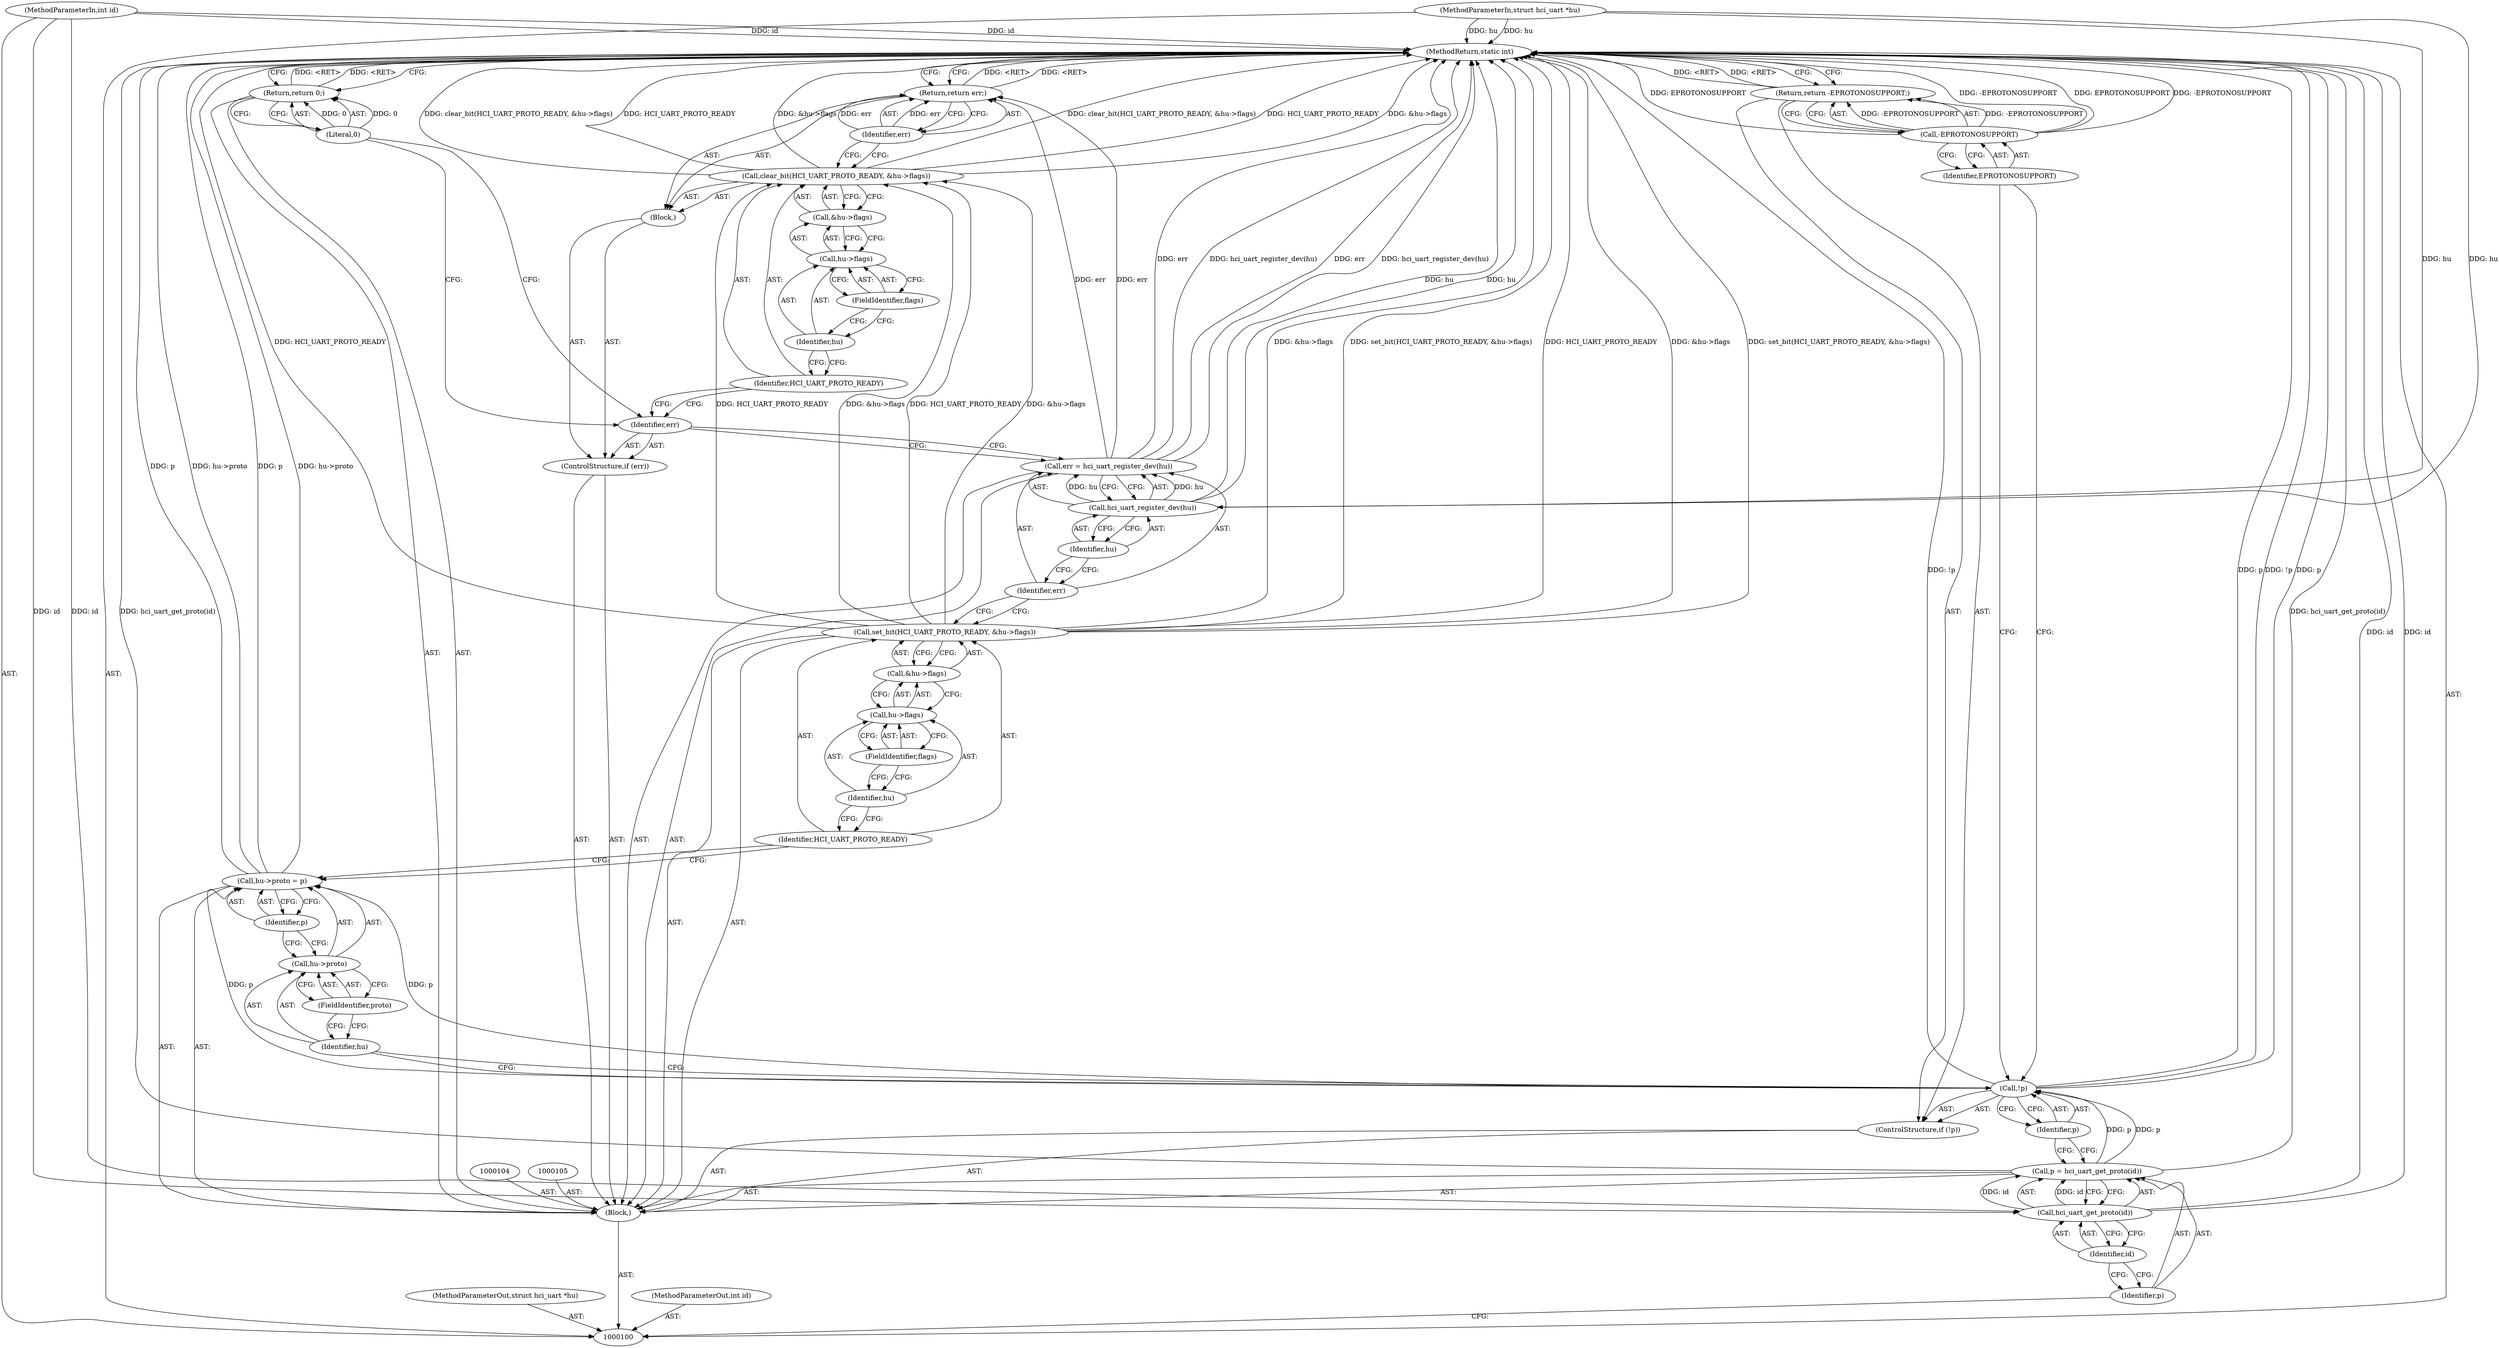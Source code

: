 digraph "1_linux_56897b217a1d0a91c9920cb418d6b3fe922f590a" {
"1000144" [label="(MethodReturn,static int)"];
"1000101" [label="(MethodParameterIn,struct hci_uart *hu)"];
"1000192" [label="(MethodParameterOut,struct hci_uart *hu)"];
"1000102" [label="(MethodParameterIn,int id)"];
"1000193" [label="(MethodParameterOut,int id)"];
"1000120" [label="(Identifier,p)"];
"1000116" [label="(Call,hu->proto = p)"];
"1000117" [label="(Call,hu->proto)"];
"1000118" [label="(Identifier,hu)"];
"1000119" [label="(FieldIdentifier,proto)"];
"1000121" [label="(Call,set_bit(HCI_UART_PROTO_READY, &hu->flags))"];
"1000123" [label="(Call,&hu->flags)"];
"1000124" [label="(Call,hu->flags)"];
"1000125" [label="(Identifier,hu)"];
"1000126" [label="(FieldIdentifier,flags)"];
"1000122" [label="(Identifier,HCI_UART_PROTO_READY)"];
"1000127" [label="(Call,err = hci_uart_register_dev(hu))"];
"1000128" [label="(Identifier,err)"];
"1000130" [label="(Identifier,hu)"];
"1000129" [label="(Call,hci_uart_register_dev(hu))"];
"1000133" [label="(Block,)"];
"1000131" [label="(ControlStructure,if (err))"];
"1000132" [label="(Identifier,err)"];
"1000135" [label="(Identifier,HCI_UART_PROTO_READY)"];
"1000134" [label="(Call,clear_bit(HCI_UART_PROTO_READY, &hu->flags))"];
"1000136" [label="(Call,&hu->flags)"];
"1000137" [label="(Call,hu->flags)"];
"1000138" [label="(Identifier,hu)"];
"1000139" [label="(FieldIdentifier,flags)"];
"1000141" [label="(Identifier,err)"];
"1000140" [label="(Return,return err;)"];
"1000142" [label="(Return,return 0;)"];
"1000143" [label="(Literal,0)"];
"1000103" [label="(Block,)"];
"1000106" [label="(Call,p = hci_uart_get_proto(id))"];
"1000107" [label="(Identifier,p)"];
"1000109" [label="(Identifier,id)"];
"1000108" [label="(Call,hci_uart_get_proto(id))"];
"1000110" [label="(ControlStructure,if (!p))"];
"1000111" [label="(Call,!p)"];
"1000112" [label="(Identifier,p)"];
"1000114" [label="(Call,-EPROTONOSUPPORT)"];
"1000115" [label="(Identifier,EPROTONOSUPPORT)"];
"1000113" [label="(Return,return -EPROTONOSUPPORT;)"];
"1000144" -> "1000100"  [label="AST: "];
"1000144" -> "1000113"  [label="CFG: "];
"1000144" -> "1000140"  [label="CFG: "];
"1000144" -> "1000142"  [label="CFG: "];
"1000116" -> "1000144"  [label="DDG: hu->proto"];
"1000116" -> "1000144"  [label="DDG: p"];
"1000129" -> "1000144"  [label="DDG: hu"];
"1000106" -> "1000144"  [label="DDG: hci_uart_get_proto(id)"];
"1000114" -> "1000144"  [label="DDG: -EPROTONOSUPPORT"];
"1000114" -> "1000144"  [label="DDG: EPROTONOSUPPORT"];
"1000121" -> "1000144"  [label="DDG: &hu->flags"];
"1000121" -> "1000144"  [label="DDG: set_bit(HCI_UART_PROTO_READY, &hu->flags)"];
"1000121" -> "1000144"  [label="DDG: HCI_UART_PROTO_READY"];
"1000127" -> "1000144"  [label="DDG: err"];
"1000127" -> "1000144"  [label="DDG: hci_uart_register_dev(hu)"];
"1000134" -> "1000144"  [label="DDG: clear_bit(HCI_UART_PROTO_READY, &hu->flags)"];
"1000134" -> "1000144"  [label="DDG: HCI_UART_PROTO_READY"];
"1000134" -> "1000144"  [label="DDG: &hu->flags"];
"1000102" -> "1000144"  [label="DDG: id"];
"1000111" -> "1000144"  [label="DDG: p"];
"1000111" -> "1000144"  [label="DDG: !p"];
"1000101" -> "1000144"  [label="DDG: hu"];
"1000108" -> "1000144"  [label="DDG: id"];
"1000142" -> "1000144"  [label="DDG: <RET>"];
"1000140" -> "1000144"  [label="DDG: <RET>"];
"1000113" -> "1000144"  [label="DDG: <RET>"];
"1000101" -> "1000100"  [label="AST: "];
"1000101" -> "1000144"  [label="DDG: hu"];
"1000101" -> "1000129"  [label="DDG: hu"];
"1000192" -> "1000100"  [label="AST: "];
"1000102" -> "1000100"  [label="AST: "];
"1000102" -> "1000144"  [label="DDG: id"];
"1000102" -> "1000108"  [label="DDG: id"];
"1000193" -> "1000100"  [label="AST: "];
"1000120" -> "1000116"  [label="AST: "];
"1000120" -> "1000117"  [label="CFG: "];
"1000116" -> "1000120"  [label="CFG: "];
"1000116" -> "1000103"  [label="AST: "];
"1000116" -> "1000120"  [label="CFG: "];
"1000117" -> "1000116"  [label="AST: "];
"1000120" -> "1000116"  [label="AST: "];
"1000122" -> "1000116"  [label="CFG: "];
"1000116" -> "1000144"  [label="DDG: hu->proto"];
"1000116" -> "1000144"  [label="DDG: p"];
"1000111" -> "1000116"  [label="DDG: p"];
"1000117" -> "1000116"  [label="AST: "];
"1000117" -> "1000119"  [label="CFG: "];
"1000118" -> "1000117"  [label="AST: "];
"1000119" -> "1000117"  [label="AST: "];
"1000120" -> "1000117"  [label="CFG: "];
"1000118" -> "1000117"  [label="AST: "];
"1000118" -> "1000111"  [label="CFG: "];
"1000119" -> "1000118"  [label="CFG: "];
"1000119" -> "1000117"  [label="AST: "];
"1000119" -> "1000118"  [label="CFG: "];
"1000117" -> "1000119"  [label="CFG: "];
"1000121" -> "1000103"  [label="AST: "];
"1000121" -> "1000123"  [label="CFG: "];
"1000122" -> "1000121"  [label="AST: "];
"1000123" -> "1000121"  [label="AST: "];
"1000128" -> "1000121"  [label="CFG: "];
"1000121" -> "1000144"  [label="DDG: &hu->flags"];
"1000121" -> "1000144"  [label="DDG: set_bit(HCI_UART_PROTO_READY, &hu->flags)"];
"1000121" -> "1000144"  [label="DDG: HCI_UART_PROTO_READY"];
"1000121" -> "1000134"  [label="DDG: HCI_UART_PROTO_READY"];
"1000121" -> "1000134"  [label="DDG: &hu->flags"];
"1000123" -> "1000121"  [label="AST: "];
"1000123" -> "1000124"  [label="CFG: "];
"1000124" -> "1000123"  [label="AST: "];
"1000121" -> "1000123"  [label="CFG: "];
"1000124" -> "1000123"  [label="AST: "];
"1000124" -> "1000126"  [label="CFG: "];
"1000125" -> "1000124"  [label="AST: "];
"1000126" -> "1000124"  [label="AST: "];
"1000123" -> "1000124"  [label="CFG: "];
"1000125" -> "1000124"  [label="AST: "];
"1000125" -> "1000122"  [label="CFG: "];
"1000126" -> "1000125"  [label="CFG: "];
"1000126" -> "1000124"  [label="AST: "];
"1000126" -> "1000125"  [label="CFG: "];
"1000124" -> "1000126"  [label="CFG: "];
"1000122" -> "1000121"  [label="AST: "];
"1000122" -> "1000116"  [label="CFG: "];
"1000125" -> "1000122"  [label="CFG: "];
"1000127" -> "1000103"  [label="AST: "];
"1000127" -> "1000129"  [label="CFG: "];
"1000128" -> "1000127"  [label="AST: "];
"1000129" -> "1000127"  [label="AST: "];
"1000132" -> "1000127"  [label="CFG: "];
"1000127" -> "1000144"  [label="DDG: err"];
"1000127" -> "1000144"  [label="DDG: hci_uart_register_dev(hu)"];
"1000129" -> "1000127"  [label="DDG: hu"];
"1000127" -> "1000140"  [label="DDG: err"];
"1000128" -> "1000127"  [label="AST: "];
"1000128" -> "1000121"  [label="CFG: "];
"1000130" -> "1000128"  [label="CFG: "];
"1000130" -> "1000129"  [label="AST: "];
"1000130" -> "1000128"  [label="CFG: "];
"1000129" -> "1000130"  [label="CFG: "];
"1000129" -> "1000127"  [label="AST: "];
"1000129" -> "1000130"  [label="CFG: "];
"1000130" -> "1000129"  [label="AST: "];
"1000127" -> "1000129"  [label="CFG: "];
"1000129" -> "1000144"  [label="DDG: hu"];
"1000129" -> "1000127"  [label="DDG: hu"];
"1000101" -> "1000129"  [label="DDG: hu"];
"1000133" -> "1000131"  [label="AST: "];
"1000134" -> "1000133"  [label="AST: "];
"1000140" -> "1000133"  [label="AST: "];
"1000131" -> "1000103"  [label="AST: "];
"1000132" -> "1000131"  [label="AST: "];
"1000133" -> "1000131"  [label="AST: "];
"1000132" -> "1000131"  [label="AST: "];
"1000132" -> "1000127"  [label="CFG: "];
"1000135" -> "1000132"  [label="CFG: "];
"1000143" -> "1000132"  [label="CFG: "];
"1000135" -> "1000134"  [label="AST: "];
"1000135" -> "1000132"  [label="CFG: "];
"1000138" -> "1000135"  [label="CFG: "];
"1000134" -> "1000133"  [label="AST: "];
"1000134" -> "1000136"  [label="CFG: "];
"1000135" -> "1000134"  [label="AST: "];
"1000136" -> "1000134"  [label="AST: "];
"1000141" -> "1000134"  [label="CFG: "];
"1000134" -> "1000144"  [label="DDG: clear_bit(HCI_UART_PROTO_READY, &hu->flags)"];
"1000134" -> "1000144"  [label="DDG: HCI_UART_PROTO_READY"];
"1000134" -> "1000144"  [label="DDG: &hu->flags"];
"1000121" -> "1000134"  [label="DDG: HCI_UART_PROTO_READY"];
"1000121" -> "1000134"  [label="DDG: &hu->flags"];
"1000136" -> "1000134"  [label="AST: "];
"1000136" -> "1000137"  [label="CFG: "];
"1000137" -> "1000136"  [label="AST: "];
"1000134" -> "1000136"  [label="CFG: "];
"1000137" -> "1000136"  [label="AST: "];
"1000137" -> "1000139"  [label="CFG: "];
"1000138" -> "1000137"  [label="AST: "];
"1000139" -> "1000137"  [label="AST: "];
"1000136" -> "1000137"  [label="CFG: "];
"1000138" -> "1000137"  [label="AST: "];
"1000138" -> "1000135"  [label="CFG: "];
"1000139" -> "1000138"  [label="CFG: "];
"1000139" -> "1000137"  [label="AST: "];
"1000139" -> "1000138"  [label="CFG: "];
"1000137" -> "1000139"  [label="CFG: "];
"1000141" -> "1000140"  [label="AST: "];
"1000141" -> "1000134"  [label="CFG: "];
"1000140" -> "1000141"  [label="CFG: "];
"1000141" -> "1000140"  [label="DDG: err"];
"1000140" -> "1000133"  [label="AST: "];
"1000140" -> "1000141"  [label="CFG: "];
"1000141" -> "1000140"  [label="AST: "];
"1000144" -> "1000140"  [label="CFG: "];
"1000140" -> "1000144"  [label="DDG: <RET>"];
"1000141" -> "1000140"  [label="DDG: err"];
"1000127" -> "1000140"  [label="DDG: err"];
"1000142" -> "1000103"  [label="AST: "];
"1000142" -> "1000143"  [label="CFG: "];
"1000143" -> "1000142"  [label="AST: "];
"1000144" -> "1000142"  [label="CFG: "];
"1000142" -> "1000144"  [label="DDG: <RET>"];
"1000143" -> "1000142"  [label="DDG: 0"];
"1000143" -> "1000142"  [label="AST: "];
"1000143" -> "1000132"  [label="CFG: "];
"1000142" -> "1000143"  [label="CFG: "];
"1000143" -> "1000142"  [label="DDG: 0"];
"1000103" -> "1000100"  [label="AST: "];
"1000104" -> "1000103"  [label="AST: "];
"1000105" -> "1000103"  [label="AST: "];
"1000106" -> "1000103"  [label="AST: "];
"1000110" -> "1000103"  [label="AST: "];
"1000116" -> "1000103"  [label="AST: "];
"1000121" -> "1000103"  [label="AST: "];
"1000127" -> "1000103"  [label="AST: "];
"1000131" -> "1000103"  [label="AST: "];
"1000142" -> "1000103"  [label="AST: "];
"1000106" -> "1000103"  [label="AST: "];
"1000106" -> "1000108"  [label="CFG: "];
"1000107" -> "1000106"  [label="AST: "];
"1000108" -> "1000106"  [label="AST: "];
"1000112" -> "1000106"  [label="CFG: "];
"1000106" -> "1000144"  [label="DDG: hci_uart_get_proto(id)"];
"1000108" -> "1000106"  [label="DDG: id"];
"1000106" -> "1000111"  [label="DDG: p"];
"1000107" -> "1000106"  [label="AST: "];
"1000107" -> "1000100"  [label="CFG: "];
"1000109" -> "1000107"  [label="CFG: "];
"1000109" -> "1000108"  [label="AST: "];
"1000109" -> "1000107"  [label="CFG: "];
"1000108" -> "1000109"  [label="CFG: "];
"1000108" -> "1000106"  [label="AST: "];
"1000108" -> "1000109"  [label="CFG: "];
"1000109" -> "1000108"  [label="AST: "];
"1000106" -> "1000108"  [label="CFG: "];
"1000108" -> "1000144"  [label="DDG: id"];
"1000108" -> "1000106"  [label="DDG: id"];
"1000102" -> "1000108"  [label="DDG: id"];
"1000110" -> "1000103"  [label="AST: "];
"1000111" -> "1000110"  [label="AST: "];
"1000113" -> "1000110"  [label="AST: "];
"1000111" -> "1000110"  [label="AST: "];
"1000111" -> "1000112"  [label="CFG: "];
"1000112" -> "1000111"  [label="AST: "];
"1000115" -> "1000111"  [label="CFG: "];
"1000118" -> "1000111"  [label="CFG: "];
"1000111" -> "1000144"  [label="DDG: p"];
"1000111" -> "1000144"  [label="DDG: !p"];
"1000106" -> "1000111"  [label="DDG: p"];
"1000111" -> "1000116"  [label="DDG: p"];
"1000112" -> "1000111"  [label="AST: "];
"1000112" -> "1000106"  [label="CFG: "];
"1000111" -> "1000112"  [label="CFG: "];
"1000114" -> "1000113"  [label="AST: "];
"1000114" -> "1000115"  [label="CFG: "];
"1000115" -> "1000114"  [label="AST: "];
"1000113" -> "1000114"  [label="CFG: "];
"1000114" -> "1000144"  [label="DDG: -EPROTONOSUPPORT"];
"1000114" -> "1000144"  [label="DDG: EPROTONOSUPPORT"];
"1000114" -> "1000113"  [label="DDG: -EPROTONOSUPPORT"];
"1000115" -> "1000114"  [label="AST: "];
"1000115" -> "1000111"  [label="CFG: "];
"1000114" -> "1000115"  [label="CFG: "];
"1000113" -> "1000110"  [label="AST: "];
"1000113" -> "1000114"  [label="CFG: "];
"1000114" -> "1000113"  [label="AST: "];
"1000144" -> "1000113"  [label="CFG: "];
"1000113" -> "1000144"  [label="DDG: <RET>"];
"1000114" -> "1000113"  [label="DDG: -EPROTONOSUPPORT"];
}
